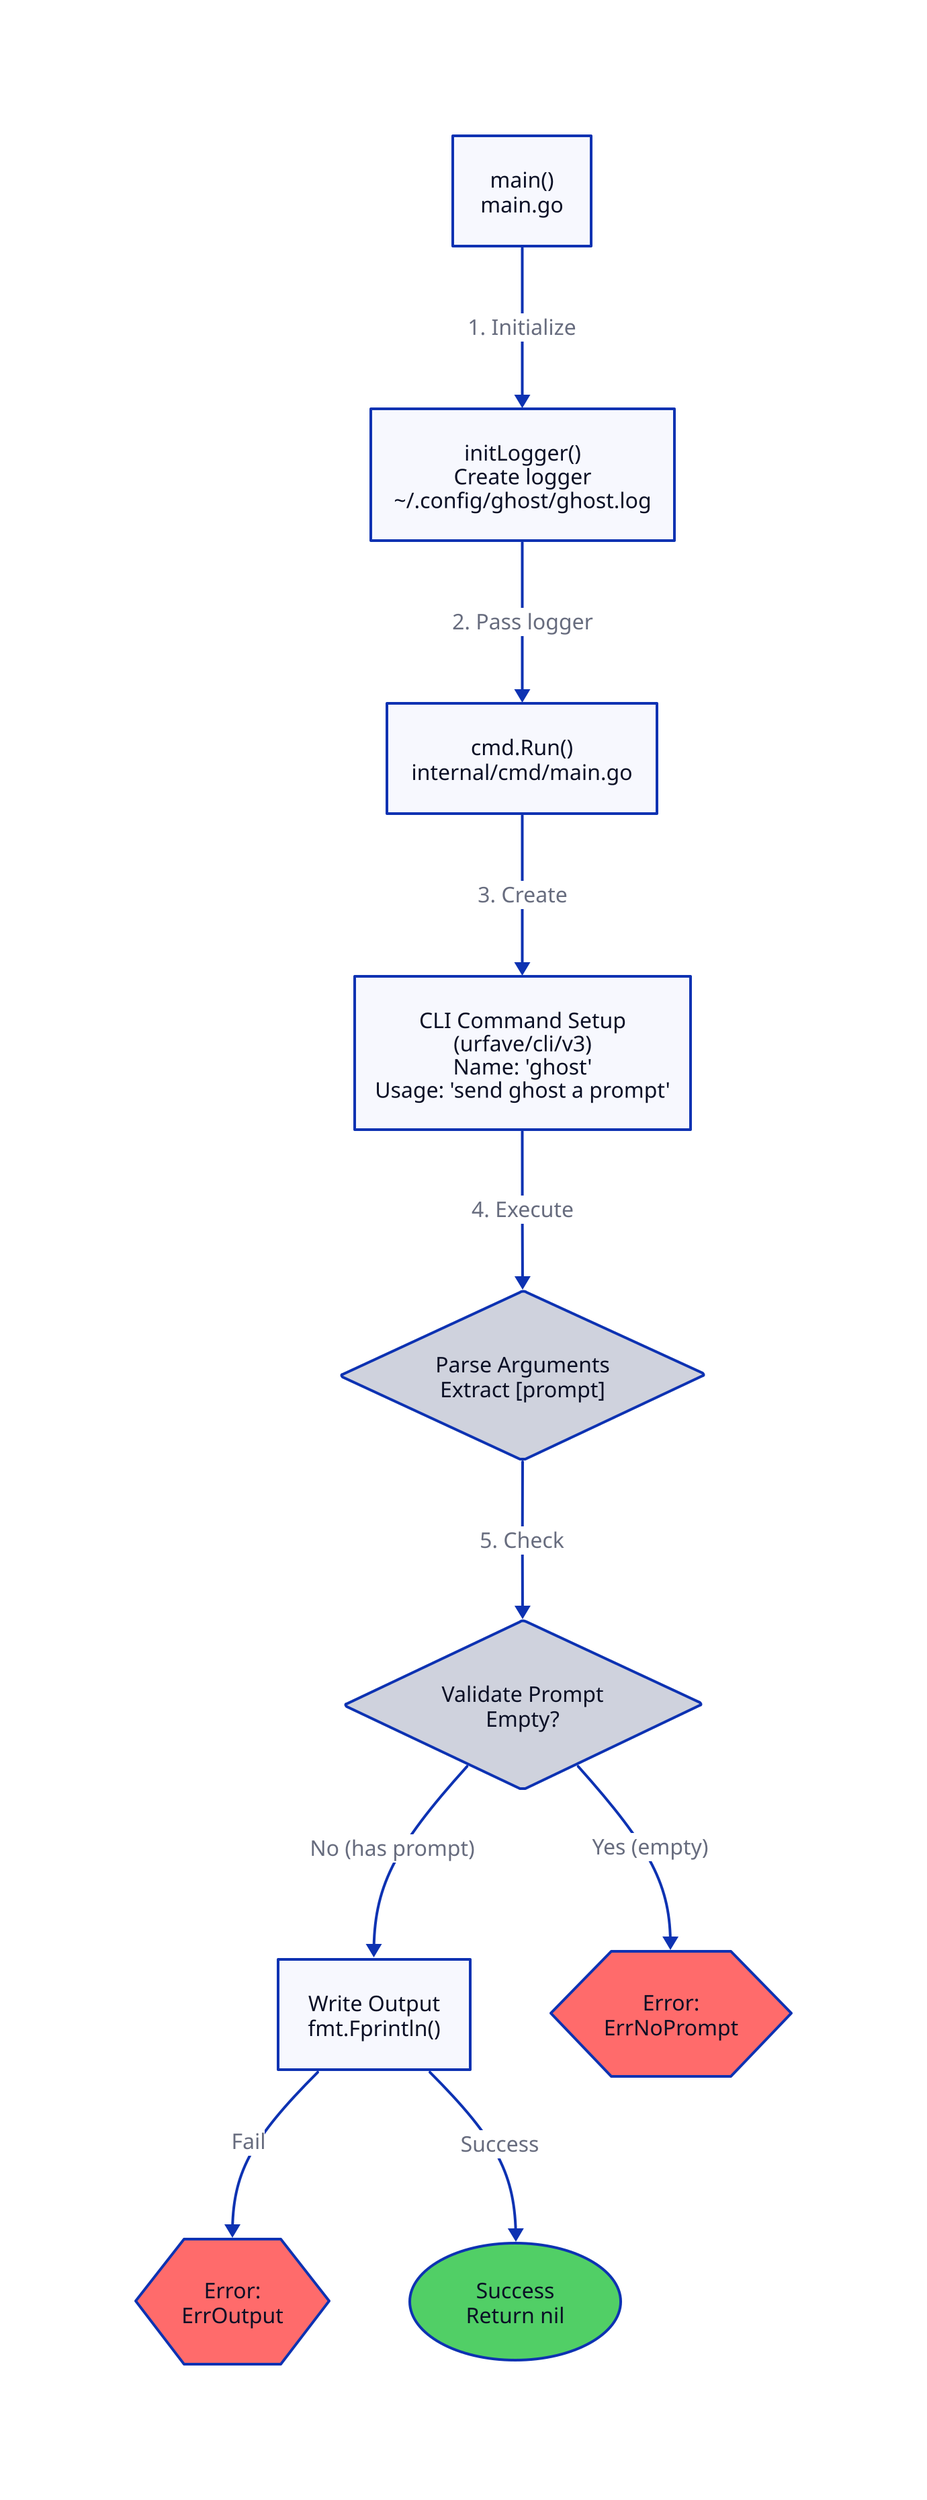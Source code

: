 vars: {
  d2-config: {
    layout-engine: elk
    # Terminal theme code
    theme-id: 300
  }
}

main: {
  label: "main()\nmain.go"
  shape: rectangle
}

initLogger: {
  label: "initLogger()\nCreate logger\n~/.config/ghost/ghost.log"
  shape: rectangle
}

cmdRun: {
  label: "cmd.Run()\ninternal/cmd/main.go"
  shape: rectangle
}

cliCommand: {
  label: "CLI Command Setup\n(urfave/cli/v3)\nName: 'ghost'\nUsage: 'send ghost a prompt'"
  shape: rectangle
}

parseArgs: {
  label: "Parse Arguments\nExtract [prompt]"
  shape: diamond
}

validatePrompt: {
  label: "Validate Prompt\nEmpty?"
  shape: diamond
}

writeOutput: {
  label: "Write Output\nfmt.Fprintln()"
  shape: rectangle
}

errorNoPrompt: {
  label: "Error:\nErrNoPrompt"
  shape: hexagon
  style.fill: "#ff6b6b"
}

errorOutput: {
  label: "Error:\nErrOutput"
  shape: hexagon
  style.fill: "#ff6b6b"
}

success: {
  label: "Success\nReturn nil"
  shape: oval
  style.fill: "#51cf66"
}

main -> initLogger: "1. Initialize"
initLogger -> cmdRun: "2. Pass logger"
cmdRun -> cliCommand: "3. Create"
cliCommand -> parseArgs: "4. Execute"
parseArgs -> validatePrompt: "5. Check"
validatePrompt -> errorNoPrompt: "Yes (empty)"
validatePrompt -> writeOutput: "No (has prompt)"
writeOutput -> errorOutput: "Fail"
writeOutput -> success: "Success"
